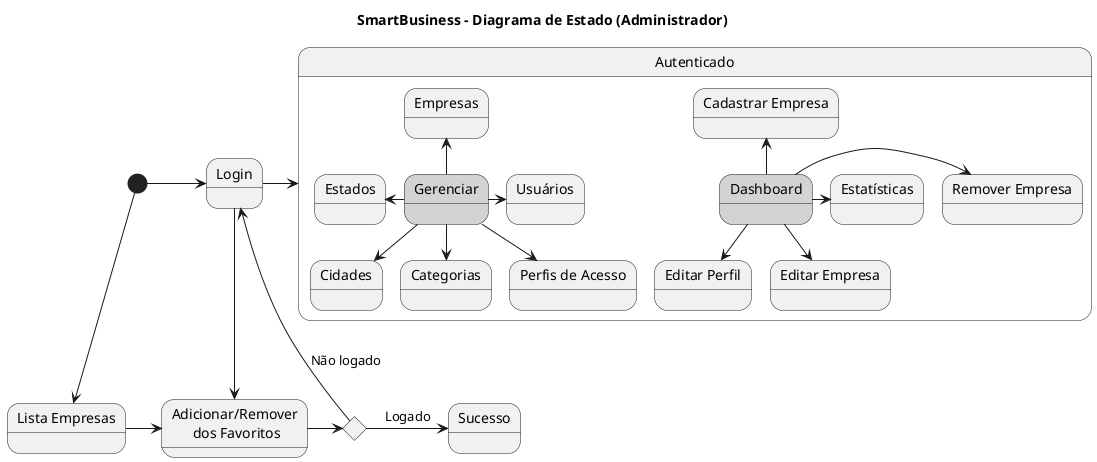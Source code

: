 @startuml
title "SmartBusiness - Diagrama de Estado (Administrador)"

state "Login" as login
state "Lista Empresas" as list
state c <<choice>>
state "Adicionar/Remover\n dos Favoritos" as handleFav

state "Autenticado" as loggedOn{
    state "Cadastrar Empresa" as cadBusiness
    state "Dashboard" as dashboard #lightgray
    state "Remover Empresa" as delBusiness
    state "Editar Perfil" as editProfile
    state "Editar Empresa" as editBusiness
    state "Gerenciar" as manage #lightgray
    state "Usuários" as user
    state "Empresas" as business
    state "Estados" as state
    state "Cidades" as city
    state "Categorias" as category
    state "Estatísticas" as stats
    state "Perfis de Acesso" as roles
}

[*] -d-> list
[*] -> login
login -> loggedOn
dashboard -u-> cadBusiness
dashboard -d-> editBusiness
dashboard -> delBusiness
dashboard -d-> editProfile
dashboard -r-> stats
list -r-> handleFav
handleFav -> c
c -> Sucesso : Logado
c -> login : Não logado
login -d-> handleFav
manage -> user
manage -u-> business
manage -l-> state
manage -d-> city
manage -d-> category
manage -d-> roles
@enduml